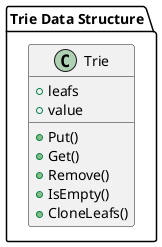 @startuml PM_Model_Technology_Trie_Data_Structure
' PM: Technology Trie Data Structure Model

package "Trie Data Structure" {
    class Trie {
        +leafs
        +value
        +Put()
        +Get()
        +Remove()
        +IsEmpty()
        +CloneLeafs()
    }
}

@enduml